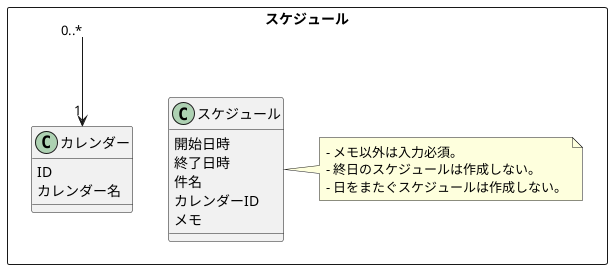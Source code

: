 @startuml DomainModel

package スケジュール <<Rectangle>> {
  class スケジュール {
    開始日時
    終了日時
    件名
    カレンダーID
    メモ
  }
  note right of スケジュール
    - メモ以外は入力必須。
    - 終日のスケジュールは作成しない。
    - 日をまたぐスケジュールは作成しない。
  end note

  class カレンダー {
    ID
    カレンダー名
  }
}

スケジュール "0..*" --> "1" カレンダー

@enduml